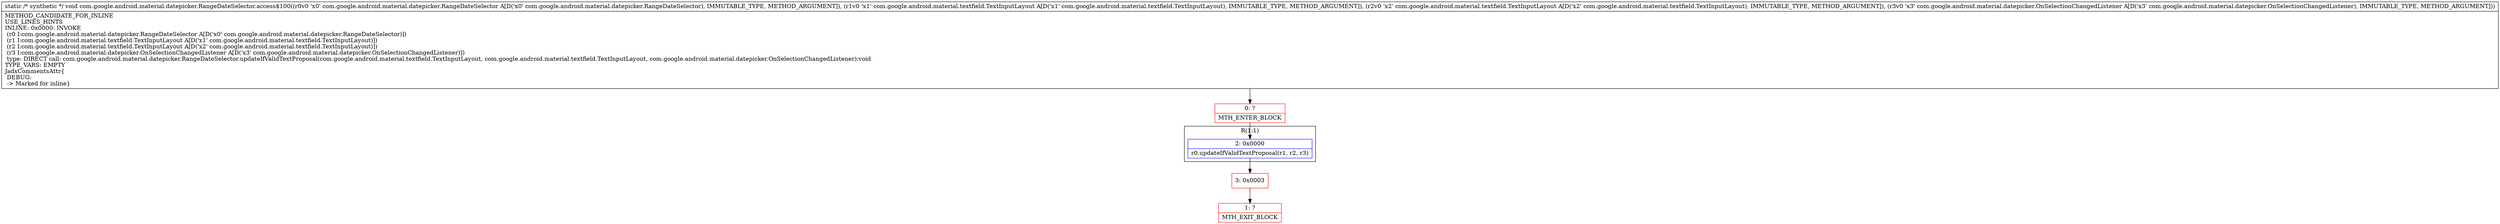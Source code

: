 digraph "CFG forcom.google.android.material.datepicker.RangeDateSelector.access$100(Lcom\/google\/android\/material\/datepicker\/RangeDateSelector;Lcom\/google\/android\/material\/textfield\/TextInputLayout;Lcom\/google\/android\/material\/textfield\/TextInputLayout;Lcom\/google\/android\/material\/datepicker\/OnSelectionChangedListener;)V" {
subgraph cluster_Region_1156197645 {
label = "R(1:1)";
node [shape=record,color=blue];
Node_2 [shape=record,label="{2\:\ 0x0000|r0.updateIfValidTextProposal(r1, r2, r3)\l}"];
}
Node_0 [shape=record,color=red,label="{0\:\ ?|MTH_ENTER_BLOCK\l}"];
Node_3 [shape=record,color=red,label="{3\:\ 0x0003}"];
Node_1 [shape=record,color=red,label="{1\:\ ?|MTH_EXIT_BLOCK\l}"];
MethodNode[shape=record,label="{static \/* synthetic *\/ void com.google.android.material.datepicker.RangeDateSelector.access$100((r0v0 'x0' com.google.android.material.datepicker.RangeDateSelector A[D('x0' com.google.android.material.datepicker.RangeDateSelector), IMMUTABLE_TYPE, METHOD_ARGUMENT]), (r1v0 'x1' com.google.android.material.textfield.TextInputLayout A[D('x1' com.google.android.material.textfield.TextInputLayout), IMMUTABLE_TYPE, METHOD_ARGUMENT]), (r2v0 'x2' com.google.android.material.textfield.TextInputLayout A[D('x2' com.google.android.material.textfield.TextInputLayout), IMMUTABLE_TYPE, METHOD_ARGUMENT]), (r3v0 'x3' com.google.android.material.datepicker.OnSelectionChangedListener A[D('x3' com.google.android.material.datepicker.OnSelectionChangedListener), IMMUTABLE_TYPE, METHOD_ARGUMENT]))  | METHOD_CANDIDATE_FOR_INLINE\lUSE_LINES_HINTS\lINLINE: 0x0000: INVOKE  \l  (r0 I:com.google.android.material.datepicker.RangeDateSelector A[D('x0' com.google.android.material.datepicker.RangeDateSelector)])\l  (r1 I:com.google.android.material.textfield.TextInputLayout A[D('x1' com.google.android.material.textfield.TextInputLayout)])\l  (r2 I:com.google.android.material.textfield.TextInputLayout A[D('x2' com.google.android.material.textfield.TextInputLayout)])\l  (r3 I:com.google.android.material.datepicker.OnSelectionChangedListener A[D('x3' com.google.android.material.datepicker.OnSelectionChangedListener)])\l type: DIRECT call: com.google.android.material.datepicker.RangeDateSelector.updateIfValidTextProposal(com.google.android.material.textfield.TextInputLayout, com.google.android.material.textfield.TextInputLayout, com.google.android.material.datepicker.OnSelectionChangedListener):void\lTYPE_VARS: EMPTY\lJadxCommentsAttr\{\l DEBUG: \l \-\> Marked for inline\}\l}"];
MethodNode -> Node_0;Node_2 -> Node_3;
Node_0 -> Node_2;
Node_3 -> Node_1;
}

